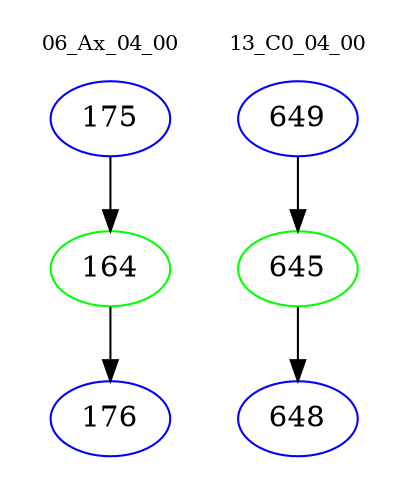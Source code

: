 digraph{
subgraph cluster_0 {
color = white
label = "06_Ax_04_00";
fontsize=10;
T0_175 [label="175", color="blue"]
T0_175 -> T0_164 [color="black"]
T0_164 [label="164", color="green"]
T0_164 -> T0_176 [color="black"]
T0_176 [label="176", color="blue"]
}
subgraph cluster_1 {
color = white
label = "13_C0_04_00";
fontsize=10;
T1_649 [label="649", color="blue"]
T1_649 -> T1_645 [color="black"]
T1_645 [label="645", color="green"]
T1_645 -> T1_648 [color="black"]
T1_648 [label="648", color="blue"]
}
}
